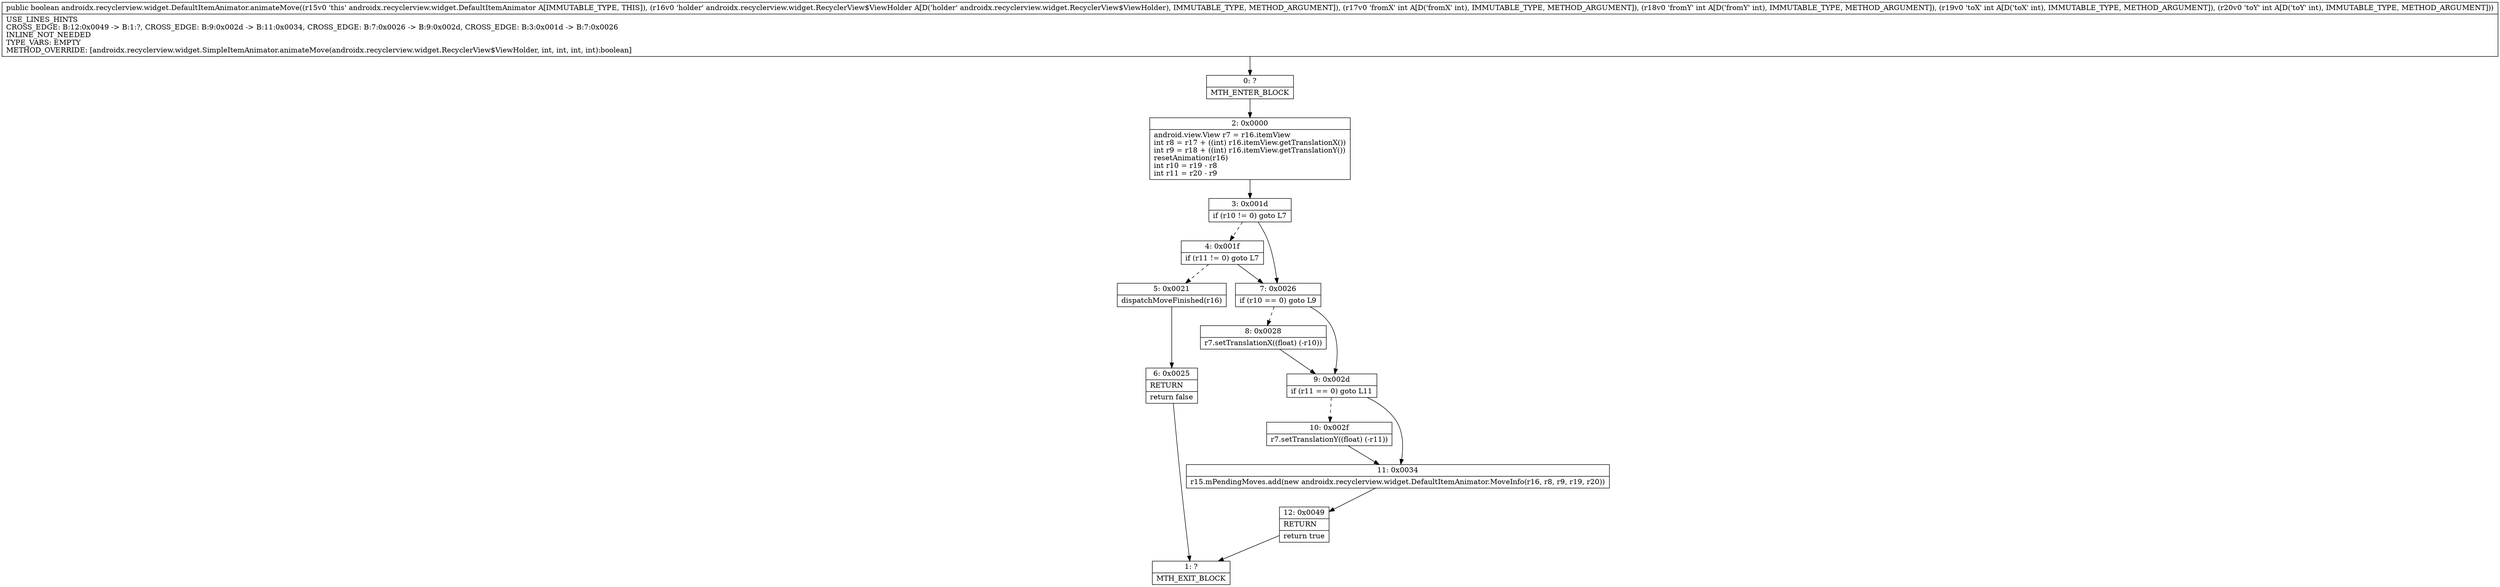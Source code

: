 digraph "CFG forandroidx.recyclerview.widget.DefaultItemAnimator.animateMove(Landroidx\/recyclerview\/widget\/RecyclerView$ViewHolder;IIII)Z" {
Node_0 [shape=record,label="{0\:\ ?|MTH_ENTER_BLOCK\l}"];
Node_2 [shape=record,label="{2\:\ 0x0000|android.view.View r7 = r16.itemView\lint r8 = r17 + ((int) r16.itemView.getTranslationX())\lint r9 = r18 + ((int) r16.itemView.getTranslationY())\lresetAnimation(r16)\lint r10 = r19 \- r8\lint r11 = r20 \- r9\l}"];
Node_3 [shape=record,label="{3\:\ 0x001d|if (r10 != 0) goto L7\l}"];
Node_4 [shape=record,label="{4\:\ 0x001f|if (r11 != 0) goto L7\l}"];
Node_5 [shape=record,label="{5\:\ 0x0021|dispatchMoveFinished(r16)\l}"];
Node_6 [shape=record,label="{6\:\ 0x0025|RETURN\l|return false\l}"];
Node_1 [shape=record,label="{1\:\ ?|MTH_EXIT_BLOCK\l}"];
Node_7 [shape=record,label="{7\:\ 0x0026|if (r10 == 0) goto L9\l}"];
Node_8 [shape=record,label="{8\:\ 0x0028|r7.setTranslationX((float) (\-r10))\l}"];
Node_9 [shape=record,label="{9\:\ 0x002d|if (r11 == 0) goto L11\l}"];
Node_10 [shape=record,label="{10\:\ 0x002f|r7.setTranslationY((float) (\-r11))\l}"];
Node_11 [shape=record,label="{11\:\ 0x0034|r15.mPendingMoves.add(new androidx.recyclerview.widget.DefaultItemAnimator.MoveInfo(r16, r8, r9, r19, r20))\l}"];
Node_12 [shape=record,label="{12\:\ 0x0049|RETURN\l|return true\l}"];
MethodNode[shape=record,label="{public boolean androidx.recyclerview.widget.DefaultItemAnimator.animateMove((r15v0 'this' androidx.recyclerview.widget.DefaultItemAnimator A[IMMUTABLE_TYPE, THIS]), (r16v0 'holder' androidx.recyclerview.widget.RecyclerView$ViewHolder A[D('holder' androidx.recyclerview.widget.RecyclerView$ViewHolder), IMMUTABLE_TYPE, METHOD_ARGUMENT]), (r17v0 'fromX' int A[D('fromX' int), IMMUTABLE_TYPE, METHOD_ARGUMENT]), (r18v0 'fromY' int A[D('fromY' int), IMMUTABLE_TYPE, METHOD_ARGUMENT]), (r19v0 'toX' int A[D('toX' int), IMMUTABLE_TYPE, METHOD_ARGUMENT]), (r20v0 'toY' int A[D('toY' int), IMMUTABLE_TYPE, METHOD_ARGUMENT]))  | USE_LINES_HINTS\lCROSS_EDGE: B:12:0x0049 \-\> B:1:?, CROSS_EDGE: B:9:0x002d \-\> B:11:0x0034, CROSS_EDGE: B:7:0x0026 \-\> B:9:0x002d, CROSS_EDGE: B:3:0x001d \-\> B:7:0x0026\lINLINE_NOT_NEEDED\lTYPE_VARS: EMPTY\lMETHOD_OVERRIDE: [androidx.recyclerview.widget.SimpleItemAnimator.animateMove(androidx.recyclerview.widget.RecyclerView$ViewHolder, int, int, int, int):boolean]\l}"];
MethodNode -> Node_0;Node_0 -> Node_2;
Node_2 -> Node_3;
Node_3 -> Node_4[style=dashed];
Node_3 -> Node_7;
Node_4 -> Node_5[style=dashed];
Node_4 -> Node_7;
Node_5 -> Node_6;
Node_6 -> Node_1;
Node_7 -> Node_8[style=dashed];
Node_7 -> Node_9;
Node_8 -> Node_9;
Node_9 -> Node_10[style=dashed];
Node_9 -> Node_11;
Node_10 -> Node_11;
Node_11 -> Node_12;
Node_12 -> Node_1;
}

